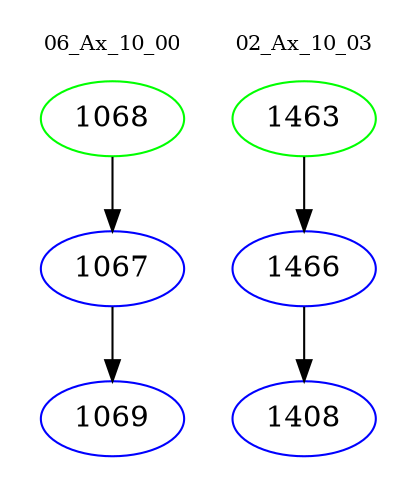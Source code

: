 digraph{
subgraph cluster_0 {
color = white
label = "06_Ax_10_00";
fontsize=10;
T0_1068 [label="1068", color="green"]
T0_1068 -> T0_1067 [color="black"]
T0_1067 [label="1067", color="blue"]
T0_1067 -> T0_1069 [color="black"]
T0_1069 [label="1069", color="blue"]
}
subgraph cluster_1 {
color = white
label = "02_Ax_10_03";
fontsize=10;
T1_1463 [label="1463", color="green"]
T1_1463 -> T1_1466 [color="black"]
T1_1466 [label="1466", color="blue"]
T1_1466 -> T1_1408 [color="black"]
T1_1408 [label="1408", color="blue"]
}
}
